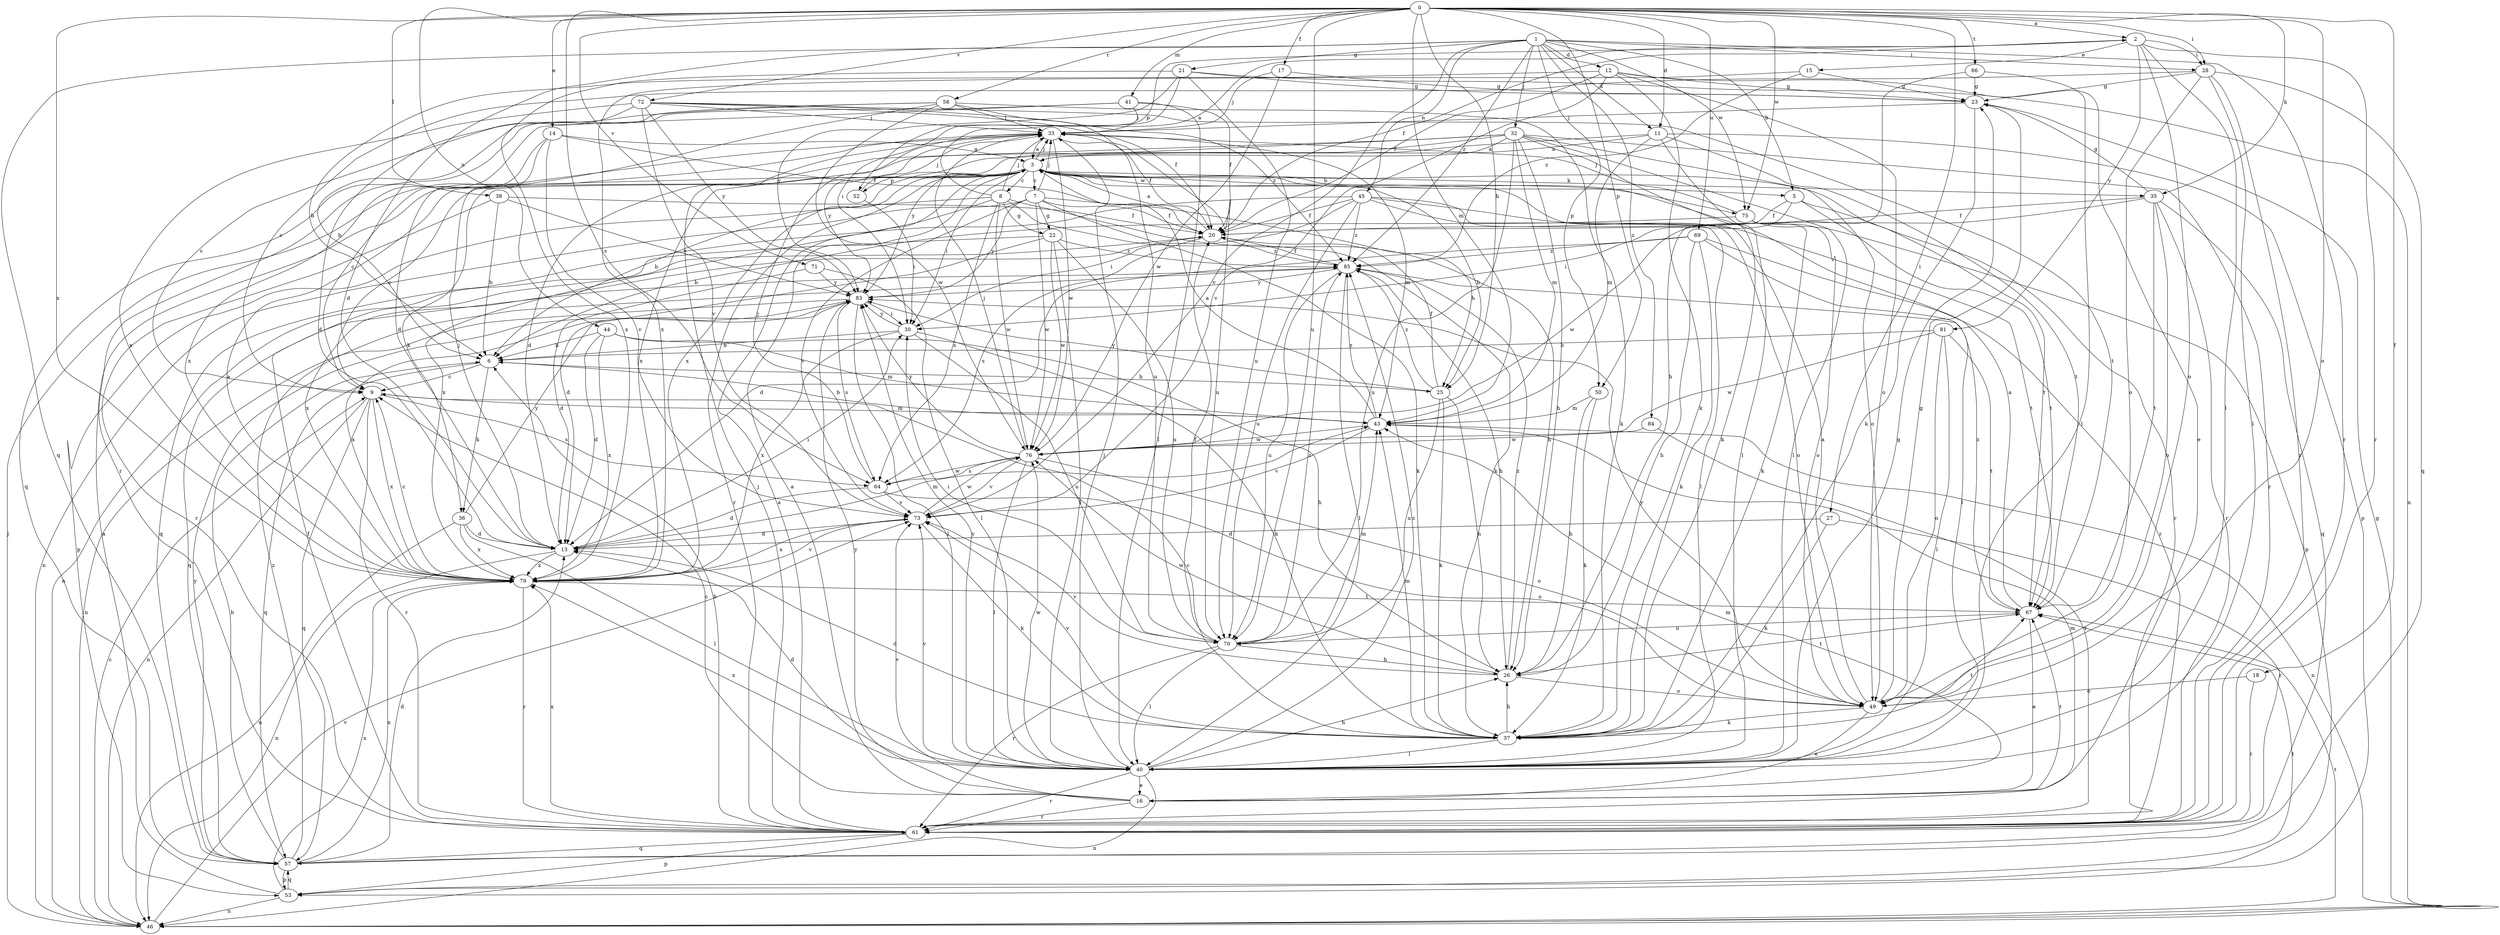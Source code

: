 strict digraph  {
0;
1;
2;
3;
5;
6;
7;
8;
9;
11;
12;
13;
14;
15;
16;
17;
18;
20;
21;
22;
23;
25;
26;
27;
28;
30;
32;
33;
35;
36;
37;
38;
40;
41;
43;
44;
45;
46;
49;
50;
52;
53;
57;
58;
61;
64;
66;
67;
69;
70;
71;
72;
73;
75;
76;
79;
81;
83;
84;
85;
0 -> 2  [label=a];
0 -> 11  [label=d];
0 -> 14  [label=e];
0 -> 17  [label=f];
0 -> 18  [label=f];
0 -> 25  [label=h];
0 -> 27  [label=i];
0 -> 28  [label=i];
0 -> 35  [label=k];
0 -> 38  [label=l];
0 -> 41  [label=m];
0 -> 43  [label=m];
0 -> 44  [label=n];
0 -> 49  [label=o];
0 -> 50  [label=p];
0 -> 58  [label=r];
0 -> 64  [label=s];
0 -> 66  [label=t];
0 -> 69  [label=u];
0 -> 70  [label=u];
0 -> 71  [label=v];
0 -> 72  [label=v];
0 -> 75  [label=w];
0 -> 79  [label=x];
1 -> 5  [label=b];
1 -> 11  [label=d];
1 -> 12  [label=d];
1 -> 13  [label=d];
1 -> 21  [label=g];
1 -> 28  [label=i];
1 -> 32  [label=j];
1 -> 45  [label=n];
1 -> 50  [label=p];
1 -> 57  [label=q];
1 -> 61  [label=r];
1 -> 73  [label=v];
1 -> 75  [label=w];
1 -> 84  [label=z];
1 -> 85  [label=z];
2 -> 15  [label=e];
2 -> 20  [label=f];
2 -> 28  [label=i];
2 -> 40  [label=l];
2 -> 49  [label=o];
2 -> 52  [label=p];
2 -> 61  [label=r];
2 -> 81  [label=y];
3 -> 5  [label=b];
3 -> 6  [label=b];
3 -> 7  [label=c];
3 -> 8  [label=c];
3 -> 9  [label=c];
3 -> 25  [label=h];
3 -> 30  [label=i];
3 -> 33  [label=j];
3 -> 35  [label=k];
3 -> 36  [label=k];
3 -> 52  [label=p];
3 -> 61  [label=r];
3 -> 67  [label=t];
3 -> 75  [label=w];
5 -> 20  [label=f];
5 -> 30  [label=i];
5 -> 61  [label=r];
5 -> 67  [label=t];
6 -> 9  [label=c];
6 -> 25  [label=h];
6 -> 36  [label=k];
6 -> 57  [label=q];
7 -> 20  [label=f];
7 -> 22  [label=g];
7 -> 25  [label=h];
7 -> 33  [label=j];
7 -> 37  [label=k];
7 -> 46  [label=n];
7 -> 73  [label=v];
7 -> 76  [label=w];
7 -> 83  [label=y];
8 -> 2  [label=a];
8 -> 22  [label=g];
8 -> 26  [label=h];
8 -> 33  [label=j];
8 -> 37  [label=k];
8 -> 53  [label=p];
8 -> 64  [label=s];
8 -> 76  [label=w];
8 -> 79  [label=x];
9 -> 43  [label=m];
9 -> 46  [label=n];
9 -> 57  [label=q];
9 -> 61  [label=r];
9 -> 64  [label=s];
9 -> 79  [label=x];
11 -> 3  [label=a];
11 -> 40  [label=l];
11 -> 43  [label=m];
11 -> 53  [label=p];
11 -> 67  [label=t];
11 -> 79  [label=x];
12 -> 6  [label=b];
12 -> 16  [label=e];
12 -> 20  [label=f];
12 -> 23  [label=g];
12 -> 37  [label=k];
12 -> 49  [label=o];
12 -> 73  [label=v];
13 -> 30  [label=i];
13 -> 33  [label=j];
13 -> 43  [label=m];
13 -> 46  [label=n];
13 -> 79  [label=x];
14 -> 3  [label=a];
14 -> 9  [label=c];
14 -> 20  [label=f];
14 -> 73  [label=v];
14 -> 79  [label=x];
15 -> 23  [label=g];
15 -> 79  [label=x];
15 -> 85  [label=z];
16 -> 3  [label=a];
16 -> 9  [label=c];
16 -> 43  [label=m];
16 -> 61  [label=r];
16 -> 67  [label=t];
16 -> 73  [label=v];
16 -> 83  [label=y];
17 -> 23  [label=g];
17 -> 33  [label=j];
17 -> 76  [label=w];
18 -> 49  [label=o];
18 -> 61  [label=r];
20 -> 3  [label=a];
20 -> 64  [label=s];
20 -> 79  [label=x];
20 -> 85  [label=z];
21 -> 23  [label=g];
21 -> 30  [label=i];
21 -> 46  [label=n];
21 -> 70  [label=u];
21 -> 79  [label=x];
21 -> 83  [label=y];
22 -> 13  [label=d];
22 -> 40  [label=l];
22 -> 46  [label=n];
22 -> 70  [label=u];
22 -> 76  [label=w];
22 -> 85  [label=z];
23 -> 33  [label=j];
23 -> 37  [label=k];
25 -> 20  [label=f];
25 -> 26  [label=h];
25 -> 37  [label=k];
25 -> 70  [label=u];
25 -> 83  [label=y];
25 -> 85  [label=z];
26 -> 49  [label=o];
26 -> 67  [label=t];
26 -> 73  [label=v];
26 -> 76  [label=w];
26 -> 85  [label=z];
27 -> 13  [label=d];
27 -> 37  [label=k];
27 -> 61  [label=r];
28 -> 9  [label=c];
28 -> 23  [label=g];
28 -> 40  [label=l];
28 -> 49  [label=o];
28 -> 57  [label=q];
28 -> 61  [label=r];
30 -> 6  [label=b];
30 -> 37  [label=k];
30 -> 70  [label=u];
30 -> 79  [label=x];
30 -> 83  [label=y];
32 -> 3  [label=a];
32 -> 13  [label=d];
32 -> 26  [label=h];
32 -> 37  [label=k];
32 -> 40  [label=l];
32 -> 43  [label=m];
32 -> 49  [label=o];
32 -> 61  [label=r];
32 -> 70  [label=u];
32 -> 79  [label=x];
32 -> 83  [label=y];
33 -> 3  [label=a];
33 -> 20  [label=f];
33 -> 43  [label=m];
33 -> 70  [label=u];
33 -> 76  [label=w];
33 -> 83  [label=y];
35 -> 20  [label=f];
35 -> 23  [label=g];
35 -> 49  [label=o];
35 -> 57  [label=q];
35 -> 61  [label=r];
35 -> 67  [label=t];
35 -> 76  [label=w];
36 -> 13  [label=d];
36 -> 40  [label=l];
36 -> 46  [label=n];
36 -> 79  [label=x];
36 -> 83  [label=y];
37 -> 9  [label=c];
37 -> 13  [label=d];
37 -> 26  [label=h];
37 -> 40  [label=l];
37 -> 43  [label=m];
37 -> 67  [label=t];
37 -> 73  [label=v];
38 -> 6  [label=b];
38 -> 20  [label=f];
38 -> 61  [label=r];
38 -> 83  [label=y];
40 -> 13  [label=d];
40 -> 16  [label=e];
40 -> 23  [label=g];
40 -> 26  [label=h];
40 -> 33  [label=j];
40 -> 46  [label=n];
40 -> 61  [label=r];
40 -> 73  [label=v];
40 -> 76  [label=w];
40 -> 79  [label=x];
40 -> 83  [label=y];
40 -> 85  [label=z];
41 -> 20  [label=f];
41 -> 33  [label=j];
41 -> 40  [label=l];
41 -> 57  [label=q];
41 -> 61  [label=r];
43 -> 3  [label=a];
43 -> 6  [label=b];
43 -> 46  [label=n];
43 -> 73  [label=v];
43 -> 76  [label=w];
43 -> 85  [label=z];
44 -> 6  [label=b];
44 -> 13  [label=d];
44 -> 26  [label=h];
44 -> 43  [label=m];
44 -> 79  [label=x];
45 -> 20  [label=f];
45 -> 30  [label=i];
45 -> 40  [label=l];
45 -> 49  [label=o];
45 -> 57  [label=q];
45 -> 67  [label=t];
45 -> 70  [label=u];
45 -> 85  [label=z];
46 -> 9  [label=c];
46 -> 23  [label=g];
46 -> 33  [label=j];
46 -> 67  [label=t];
46 -> 73  [label=v];
49 -> 3  [label=a];
49 -> 16  [label=e];
49 -> 23  [label=g];
49 -> 37  [label=k];
49 -> 83  [label=y];
50 -> 26  [label=h];
50 -> 37  [label=k];
50 -> 43  [label=m];
52 -> 30  [label=i];
52 -> 33  [label=j];
53 -> 3  [label=a];
53 -> 46  [label=n];
53 -> 57  [label=q];
53 -> 67  [label=t];
53 -> 79  [label=x];
57 -> 6  [label=b];
57 -> 13  [label=d];
57 -> 53  [label=p];
57 -> 79  [label=x];
57 -> 83  [label=y];
57 -> 85  [label=z];
58 -> 6  [label=b];
58 -> 9  [label=c];
58 -> 13  [label=d];
58 -> 33  [label=j];
58 -> 37  [label=k];
58 -> 70  [label=u];
58 -> 76  [label=w];
61 -> 3  [label=a];
61 -> 6  [label=b];
61 -> 20  [label=f];
61 -> 33  [label=j];
61 -> 43  [label=m];
61 -> 53  [label=p];
61 -> 57  [label=q];
61 -> 79  [label=x];
64 -> 13  [label=d];
64 -> 33  [label=j];
64 -> 49  [label=o];
64 -> 73  [label=v];
64 -> 76  [label=w];
66 -> 23  [label=g];
66 -> 26  [label=h];
66 -> 40  [label=l];
67 -> 3  [label=a];
67 -> 16  [label=e];
67 -> 70  [label=u];
67 -> 85  [label=z];
69 -> 13  [label=d];
69 -> 26  [label=h];
69 -> 37  [label=k];
69 -> 40  [label=l];
69 -> 61  [label=r];
69 -> 85  [label=z];
70 -> 20  [label=f];
70 -> 26  [label=h];
70 -> 30  [label=i];
70 -> 40  [label=l];
70 -> 43  [label=m];
70 -> 61  [label=r];
70 -> 85  [label=z];
71 -> 13  [label=d];
71 -> 40  [label=l];
71 -> 83  [label=y];
72 -> 13  [label=d];
72 -> 20  [label=f];
72 -> 33  [label=j];
72 -> 67  [label=t];
72 -> 73  [label=v];
72 -> 79  [label=x];
72 -> 83  [label=y];
72 -> 85  [label=z];
73 -> 13  [label=d];
73 -> 37  [label=k];
73 -> 76  [label=w];
73 -> 79  [label=x];
75 -> 6  [label=b];
75 -> 33  [label=j];
75 -> 37  [label=k];
75 -> 49  [label=o];
75 -> 53  [label=p];
76 -> 33  [label=j];
76 -> 40  [label=l];
76 -> 49  [label=o];
76 -> 64  [label=s];
76 -> 73  [label=v];
76 -> 83  [label=y];
79 -> 3  [label=a];
79 -> 9  [label=c];
79 -> 61  [label=r];
79 -> 67  [label=t];
79 -> 73  [label=v];
81 -> 6  [label=b];
81 -> 40  [label=l];
81 -> 49  [label=o];
81 -> 67  [label=t];
81 -> 76  [label=w];
83 -> 30  [label=i];
83 -> 40  [label=l];
83 -> 46  [label=n];
83 -> 64  [label=s];
83 -> 79  [label=x];
84 -> 61  [label=r];
84 -> 76  [label=w];
85 -> 20  [label=f];
85 -> 26  [label=h];
85 -> 40  [label=l];
85 -> 57  [label=q];
85 -> 70  [label=u];
85 -> 83  [label=y];
}
